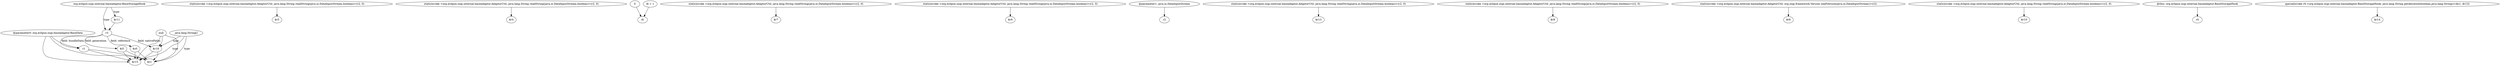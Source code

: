 digraph g {
0[label="@parameter0: org.eclipse.osgi.baseadaptor.BaseData"]
1[label="$z1"]
0->1[label=""]
2[label="staticinvoke <org.eclipse.osgi.internal.baseadaptor.AdaptorUtil: java.lang.String readString(java.io.DataInputStream,boolean)>(r2, 0)"]
3[label="$r5"]
2->3[label=""]
4[label="staticinvoke <org.eclipse.osgi.internal.baseadaptor.AdaptorUtil: java.lang.String readString(java.io.DataInputStream,boolean)>(r2, 0)"]
5[label="$r4"]
4->5[label=""]
6[label="org.eclipse.osgi.internal.baseadaptor.BaseStorageHook"]
7[label="$r11"]
6->7[label="type"]
8[label="r3"]
9[label="$r18"]
8->9[label="field: nativePaths"]
10[label="0"]
11[label="i6"]
10->11[label=""]
12[label="r1"]
0->12[label=""]
13[label="staticinvoke <org.eclipse.osgi.internal.baseadaptor.AdaptorUtil: java.lang.String readString(java.io.DataInputStream,boolean)>(r2, 0)"]
14[label="$r7"]
13->14[label=""]
15[label="staticinvoke <org.eclipse.osgi.internal.baseadaptor.AdaptorUtil: java.lang.String readString(java.io.DataInputStream,boolean)>(r2, 0)"]
16[label="$r9"]
15->16[label=""]
17[label="null"]
17->1[label=""]
18[label="$r15"]
12->18[label=""]
9->1[label=""]
19[label="@parameter1: java.io.DataInputStream"]
20[label="r2"]
19->20[label=""]
21[label="staticinvoke <org.eclipse.osgi.internal.baseadaptor.AdaptorUtil: java.lang.String readString(java.io.DataInputStream,boolean)>(r2, 0)"]
22[label="$r13"]
21->22[label=""]
23[label="$i5"]
23->18[label=""]
24[label="$z0"]
24->18[label=""]
12->1[label=""]
25[label="i6 + 1"]
25->11[label=""]
17->9[label=""]
26[label="staticinvoke <org.eclipse.osgi.internal.baseadaptor.AdaptorUtil: java.lang.String readString(java.io.DataInputStream,boolean)>(r2, 0)"]
27[label="$r8"]
26->27[label=""]
28[label="staticinvoke <org.eclipse.osgi.internal.baseadaptor.AdaptorUtil: org.osgi.framework.Version loadVersion(java.io.DataInputStream)>(r2)"]
29[label="$r6"]
28->29[label=""]
8->23[label="field: generation"]
8->24[label="field: reference"]
30[label="java.lang.String[]"]
30->9[label="type"]
23->1[label=""]
24->1[label=""]
9->18[label=""]
8->12[label="field: bundleData"]
30->18[label="type"]
6->8[label="type"]
31[label="staticinvoke <org.eclipse.osgi.internal.baseadaptor.AdaptorUtil: java.lang.String readString(java.io.DataInputStream,boolean)>(r2, 0)"]
32[label="$r10"]
31->32[label=""]
33[label="@this: org.eclipse.osgi.internal.baseadaptor.BaseStorageHook"]
34[label="r0"]
33->34[label=""]
30->1[label="type"]
7->8[label=""]
35[label="specialinvoke r0.<org.eclipse.osgi.internal.baseadaptor.BaseStorageHook: java.lang.String getAbsolute(boolean,java.lang.String)>($z1, $r13)"]
36[label="$r14"]
35->36[label=""]
0->18[label=""]
17->18[label=""]
}